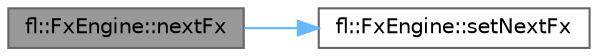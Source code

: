 digraph "fl::FxEngine::nextFx"
{
 // LATEX_PDF_SIZE
  bgcolor="transparent";
  edge [fontname=Helvetica,fontsize=10,labelfontname=Helvetica,labelfontsize=10];
  node [fontname=Helvetica,fontsize=10,shape=box,height=0.2,width=0.4];
  rankdir="LR";
  Node1 [id="Node000001",label="fl::FxEngine::nextFx",height=0.2,width=0.4,color="gray40", fillcolor="grey60", style="filled", fontcolor="black",tooltip="Transitions to the next effect in the sequence."];
  Node1 -> Node2 [id="edge1_Node000001_Node000002",color="steelblue1",style="solid",tooltip=" "];
  Node2 [id="Node000002",label="fl::FxEngine::setNextFx",height=0.2,width=0.4,color="grey40", fillcolor="white", style="filled",URL="$d4/d60/classfl_1_1_fx_engine_a855db03914c4e3f49b575a9c745026fe.html#a855db03914c4e3f49b575a9c745026fe",tooltip="Sets the next effect to transition to."];
}
